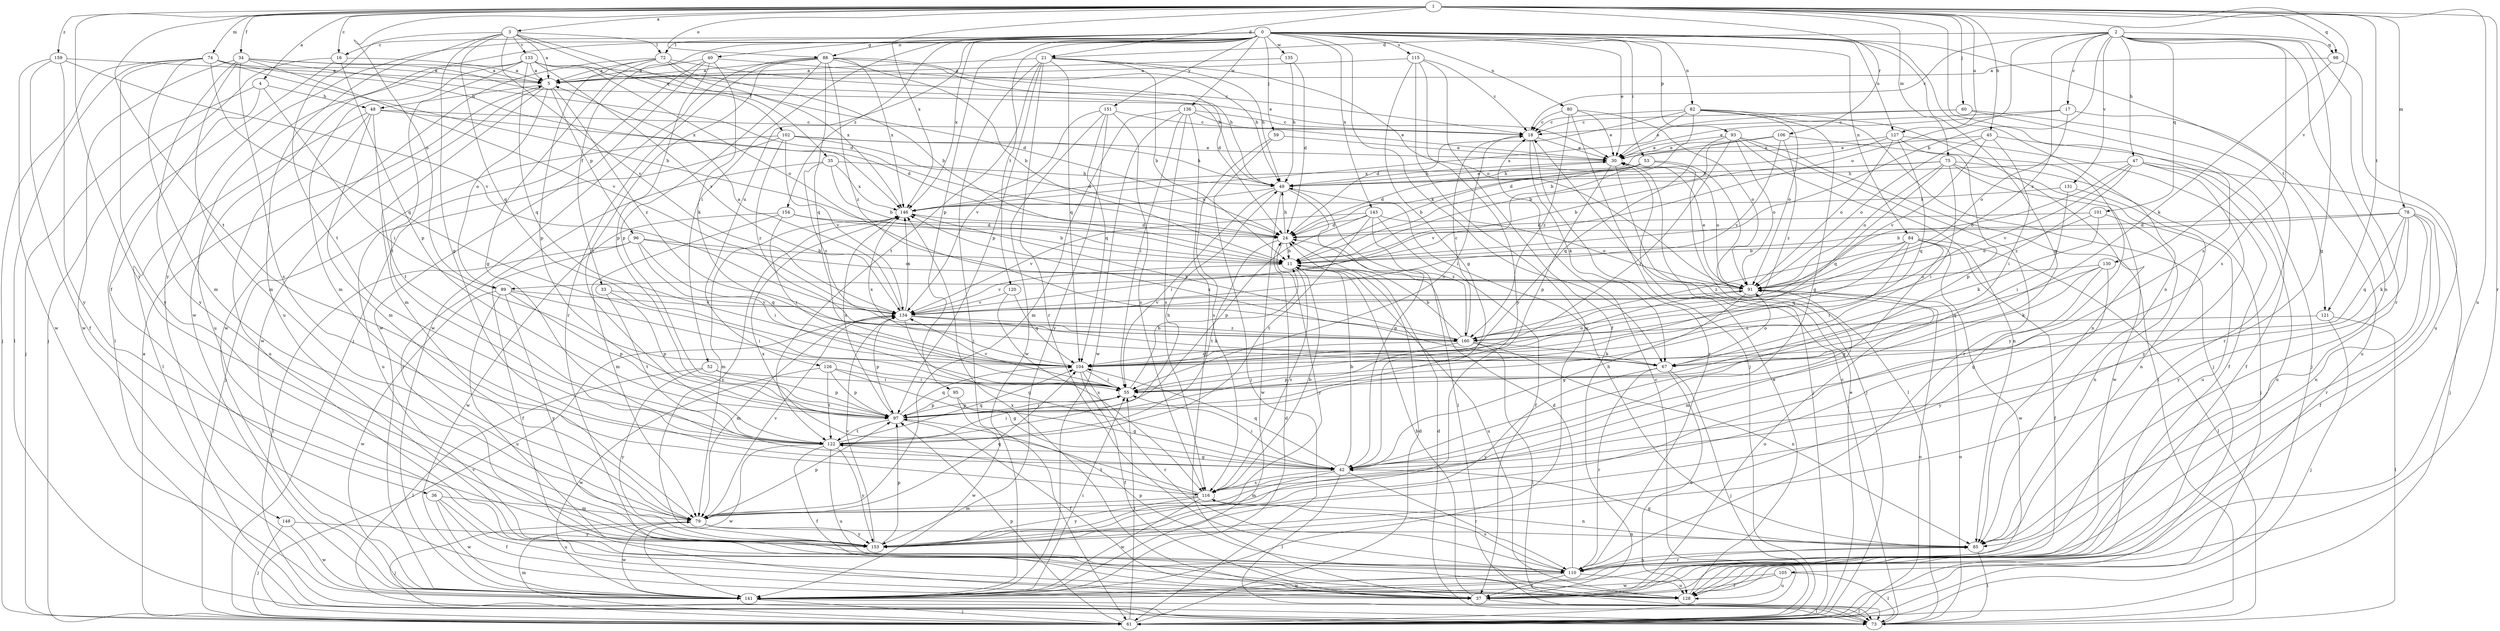 strict digraph  {
0;
1;
2;
3;
4;
5;
11;
16;
17;
18;
21;
24;
30;
33;
34;
35;
36;
37;
40;
42;
45;
47;
48;
49;
52;
53;
55;
59;
60;
61;
67;
72;
73;
74;
75;
78;
79;
80;
82;
84;
85;
88;
89;
91;
93;
95;
96;
97;
98;
101;
102;
104;
105;
106;
110;
115;
116;
120;
121;
122;
126;
127;
128;
130;
131;
133;
134;
135;
136;
141;
143;
146;
148;
151;
153;
154;
159;
160;
0 -> 16  [label=c];
0 -> 30  [label=e];
0 -> 33  [label=f];
0 -> 40  [label=g];
0 -> 42  [label=g];
0 -> 52  [label=i];
0 -> 53  [label=i];
0 -> 59  [label=j];
0 -> 67  [label=k];
0 -> 72  [label=l];
0 -> 80  [label=n];
0 -> 82  [label=n];
0 -> 84  [label=n];
0 -> 85  [label=n];
0 -> 88  [label=o];
0 -> 93  [label=p];
0 -> 95  [label=p];
0 -> 115  [label=s];
0 -> 120  [label=t];
0 -> 121  [label=t];
0 -> 126  [label=u];
0 -> 127  [label=u];
0 -> 135  [label=w];
0 -> 136  [label=w];
0 -> 141  [label=w];
0 -> 143  [label=x];
0 -> 146  [label=x];
0 -> 148  [label=y];
0 -> 151  [label=y];
0 -> 154  [label=z];
1 -> 3  [label=a];
1 -> 4  [label=a];
1 -> 16  [label=c];
1 -> 21  [label=d];
1 -> 34  [label=f];
1 -> 45  [label=h];
1 -> 60  [label=j];
1 -> 74  [label=m];
1 -> 75  [label=m];
1 -> 78  [label=m];
1 -> 88  [label=o];
1 -> 89  [label=o];
1 -> 98  [label=q];
1 -> 105  [label=r];
1 -> 106  [label=r];
1 -> 116  [label=s];
1 -> 121  [label=t];
1 -> 122  [label=t];
1 -> 127  [label=u];
1 -> 128  [label=u];
1 -> 130  [label=v];
1 -> 146  [label=x];
1 -> 153  [label=y];
1 -> 159  [label=z];
2 -> 11  [label=b];
2 -> 17  [label=c];
2 -> 18  [label=c];
2 -> 21  [label=d];
2 -> 42  [label=g];
2 -> 47  [label=h];
2 -> 85  [label=n];
2 -> 89  [label=o];
2 -> 98  [label=q];
2 -> 101  [label=q];
2 -> 110  [label=r];
2 -> 116  [label=s];
2 -> 131  [label=v];
2 -> 160  [label=z];
3 -> 5  [label=a];
3 -> 35  [label=f];
3 -> 42  [label=g];
3 -> 72  [label=l];
3 -> 102  [label=q];
3 -> 104  [label=q];
3 -> 122  [label=t];
3 -> 128  [label=u];
3 -> 133  [label=v];
3 -> 134  [label=v];
4 -> 36  [label=f];
4 -> 48  [label=h];
4 -> 55  [label=i];
4 -> 61  [label=j];
5 -> 48  [label=h];
5 -> 79  [label=m];
5 -> 89  [label=o];
5 -> 96  [label=p];
5 -> 141  [label=w];
5 -> 160  [label=z];
11 -> 91  [label=o];
11 -> 116  [label=s];
11 -> 128  [label=u];
11 -> 134  [label=v];
16 -> 5  [label=a];
16 -> 61  [label=j];
16 -> 73  [label=l];
16 -> 97  [label=p];
17 -> 18  [label=c];
17 -> 30  [label=e];
17 -> 91  [label=o];
17 -> 128  [label=u];
18 -> 30  [label=e];
18 -> 55  [label=i];
18 -> 67  [label=k];
18 -> 110  [label=r];
21 -> 5  [label=a];
21 -> 11  [label=b];
21 -> 49  [label=h];
21 -> 61  [label=j];
21 -> 91  [label=o];
21 -> 97  [label=p];
21 -> 104  [label=q];
21 -> 110  [label=r];
21 -> 122  [label=t];
24 -> 11  [label=b];
24 -> 49  [label=h];
24 -> 122  [label=t];
24 -> 153  [label=y];
30 -> 49  [label=h];
30 -> 61  [label=j];
30 -> 91  [label=o];
30 -> 97  [label=p];
33 -> 97  [label=p];
33 -> 122  [label=t];
33 -> 134  [label=v];
34 -> 5  [label=a];
34 -> 24  [label=d];
34 -> 30  [label=e];
34 -> 79  [label=m];
34 -> 116  [label=s];
34 -> 134  [label=v];
34 -> 141  [label=w];
34 -> 153  [label=y];
35 -> 11  [label=b];
35 -> 49  [label=h];
35 -> 110  [label=r];
35 -> 146  [label=x];
35 -> 160  [label=z];
36 -> 37  [label=f];
36 -> 79  [label=m];
36 -> 128  [label=u];
36 -> 141  [label=w];
37 -> 11  [label=b];
37 -> 73  [label=l];
37 -> 91  [label=o];
37 -> 146  [label=x];
40 -> 5  [label=a];
40 -> 18  [label=c];
40 -> 61  [label=j];
40 -> 67  [label=k];
40 -> 97  [label=p];
40 -> 141  [label=w];
42 -> 11  [label=b];
42 -> 55  [label=i];
42 -> 73  [label=l];
42 -> 79  [label=m];
42 -> 104  [label=q];
42 -> 110  [label=r];
42 -> 116  [label=s];
45 -> 30  [label=e];
45 -> 37  [label=f];
45 -> 55  [label=i];
45 -> 91  [label=o];
45 -> 134  [label=v];
47 -> 49  [label=h];
47 -> 61  [label=j];
47 -> 91  [label=o];
47 -> 128  [label=u];
47 -> 134  [label=v];
47 -> 153  [label=y];
47 -> 160  [label=z];
48 -> 18  [label=c];
48 -> 24  [label=d];
48 -> 73  [label=l];
48 -> 79  [label=m];
48 -> 122  [label=t];
48 -> 128  [label=u];
49 -> 30  [label=e];
49 -> 42  [label=g];
49 -> 55  [label=i];
49 -> 73  [label=l];
49 -> 141  [label=w];
49 -> 146  [label=x];
52 -> 55  [label=i];
52 -> 73  [label=l];
52 -> 97  [label=p];
52 -> 153  [label=y];
53 -> 11  [label=b];
53 -> 24  [label=d];
53 -> 49  [label=h];
53 -> 61  [label=j];
53 -> 73  [label=l];
53 -> 134  [label=v];
55 -> 11  [label=b];
55 -> 97  [label=p];
55 -> 134  [label=v];
59 -> 30  [label=e];
59 -> 61  [label=j];
59 -> 116  [label=s];
60 -> 18  [label=c];
60 -> 61  [label=j];
60 -> 110  [label=r];
60 -> 146  [label=x];
61 -> 5  [label=a];
61 -> 18  [label=c];
61 -> 24  [label=d];
61 -> 30  [label=e];
61 -> 55  [label=i];
61 -> 79  [label=m];
61 -> 91  [label=o];
61 -> 97  [label=p];
61 -> 134  [label=v];
67 -> 61  [label=j];
67 -> 91  [label=o];
67 -> 110  [label=r];
67 -> 128  [label=u];
67 -> 146  [label=x];
67 -> 153  [label=y];
72 -> 5  [label=a];
72 -> 11  [label=b];
72 -> 42  [label=g];
72 -> 49  [label=h];
72 -> 97  [label=p];
72 -> 141  [label=w];
72 -> 146  [label=x];
73 -> 18  [label=c];
73 -> 24  [label=d];
73 -> 91  [label=o];
74 -> 5  [label=a];
74 -> 11  [label=b];
74 -> 61  [label=j];
74 -> 73  [label=l];
74 -> 79  [label=m];
74 -> 104  [label=q];
74 -> 146  [label=x];
74 -> 153  [label=y];
75 -> 11  [label=b];
75 -> 49  [label=h];
75 -> 55  [label=i];
75 -> 61  [label=j];
75 -> 91  [label=o];
75 -> 104  [label=q];
75 -> 128  [label=u];
75 -> 141  [label=w];
78 -> 11  [label=b];
78 -> 24  [label=d];
78 -> 37  [label=f];
78 -> 67  [label=k];
78 -> 85  [label=n];
78 -> 104  [label=q];
78 -> 110  [label=r];
78 -> 153  [label=y];
79 -> 61  [label=j];
79 -> 85  [label=n];
79 -> 97  [label=p];
79 -> 104  [label=q];
79 -> 134  [label=v];
79 -> 141  [label=w];
79 -> 153  [label=y];
80 -> 18  [label=c];
80 -> 30  [label=e];
80 -> 61  [label=j];
80 -> 91  [label=o];
80 -> 160  [label=z];
82 -> 11  [label=b];
82 -> 18  [label=c];
82 -> 24  [label=d];
82 -> 30  [label=e];
82 -> 42  [label=g];
82 -> 61  [label=j];
82 -> 85  [label=n];
82 -> 91  [label=o];
84 -> 11  [label=b];
84 -> 37  [label=f];
84 -> 42  [label=g];
84 -> 55  [label=i];
84 -> 73  [label=l];
84 -> 104  [label=q];
84 -> 141  [label=w];
84 -> 160  [label=z];
85 -> 42  [label=g];
85 -> 49  [label=h];
85 -> 73  [label=l];
85 -> 110  [label=r];
88 -> 5  [label=a];
88 -> 11  [label=b];
88 -> 24  [label=d];
88 -> 49  [label=h];
88 -> 97  [label=p];
88 -> 104  [label=q];
88 -> 110  [label=r];
88 -> 122  [label=t];
88 -> 141  [label=w];
88 -> 146  [label=x];
88 -> 160  [label=z];
89 -> 55  [label=i];
89 -> 97  [label=p];
89 -> 128  [label=u];
89 -> 134  [label=v];
89 -> 141  [label=w];
89 -> 153  [label=y];
91 -> 30  [label=e];
91 -> 42  [label=g];
91 -> 79  [label=m];
91 -> 134  [label=v];
93 -> 30  [label=e];
93 -> 55  [label=i];
93 -> 73  [label=l];
93 -> 85  [label=n];
93 -> 91  [label=o];
93 -> 104  [label=q];
93 -> 110  [label=r];
95 -> 42  [label=g];
95 -> 97  [label=p];
95 -> 141  [label=w];
96 -> 11  [label=b];
96 -> 37  [label=f];
96 -> 55  [label=i];
96 -> 73  [label=l];
96 -> 91  [label=o];
96 -> 104  [label=q];
97 -> 37  [label=f];
97 -> 55  [label=i];
97 -> 104  [label=q];
97 -> 122  [label=t];
97 -> 146  [label=x];
98 -> 5  [label=a];
98 -> 67  [label=k];
98 -> 128  [label=u];
101 -> 24  [label=d];
101 -> 67  [label=k];
101 -> 85  [label=n];
101 -> 91  [label=o];
102 -> 24  [label=d];
102 -> 30  [label=e];
102 -> 49  [label=h];
102 -> 61  [label=j];
102 -> 128  [label=u];
102 -> 134  [label=v];
102 -> 160  [label=z];
104 -> 37  [label=f];
104 -> 55  [label=i];
104 -> 91  [label=o];
104 -> 110  [label=r];
104 -> 146  [label=x];
105 -> 37  [label=f];
105 -> 73  [label=l];
105 -> 128  [label=u];
105 -> 141  [label=w];
106 -> 11  [label=b];
106 -> 30  [label=e];
106 -> 97  [label=p];
106 -> 134  [label=v];
106 -> 146  [label=x];
106 -> 160  [label=z];
110 -> 24  [label=d];
110 -> 37  [label=f];
110 -> 85  [label=n];
110 -> 97  [label=p];
110 -> 116  [label=s];
110 -> 128  [label=u];
110 -> 141  [label=w];
115 -> 5  [label=a];
115 -> 18  [label=c];
115 -> 37  [label=f];
115 -> 42  [label=g];
115 -> 141  [label=w];
115 -> 153  [label=y];
116 -> 11  [label=b];
116 -> 79  [label=m];
116 -> 85  [label=n];
116 -> 122  [label=t];
116 -> 141  [label=w];
116 -> 146  [label=x];
116 -> 153  [label=y];
120 -> 104  [label=q];
120 -> 116  [label=s];
120 -> 134  [label=v];
121 -> 61  [label=j];
121 -> 73  [label=l];
121 -> 160  [label=z];
122 -> 37  [label=f];
122 -> 42  [label=g];
122 -> 49  [label=h];
122 -> 55  [label=i];
122 -> 104  [label=q];
122 -> 128  [label=u];
122 -> 141  [label=w];
122 -> 153  [label=y];
126 -> 42  [label=g];
126 -> 55  [label=i];
126 -> 97  [label=p];
126 -> 122  [label=t];
126 -> 141  [label=w];
127 -> 24  [label=d];
127 -> 30  [label=e];
127 -> 37  [label=f];
127 -> 91  [label=o];
127 -> 104  [label=q];
127 -> 153  [label=y];
128 -> 30  [label=e];
130 -> 42  [label=g];
130 -> 67  [label=k];
130 -> 91  [label=o];
130 -> 104  [label=q];
130 -> 153  [label=y];
131 -> 55  [label=i];
131 -> 85  [label=n];
131 -> 146  [label=x];
133 -> 5  [label=a];
133 -> 24  [label=d];
133 -> 49  [label=h];
133 -> 79  [label=m];
133 -> 91  [label=o];
133 -> 104  [label=q];
133 -> 122  [label=t];
133 -> 128  [label=u];
133 -> 134  [label=v];
134 -> 5  [label=a];
134 -> 42  [label=g];
134 -> 67  [label=k];
134 -> 79  [label=m];
134 -> 97  [label=p];
134 -> 146  [label=x];
134 -> 160  [label=z];
135 -> 5  [label=a];
135 -> 24  [label=d];
135 -> 49  [label=h];
136 -> 18  [label=c];
136 -> 30  [label=e];
136 -> 37  [label=f];
136 -> 55  [label=i];
136 -> 79  [label=m];
136 -> 116  [label=s];
136 -> 141  [label=w];
141 -> 24  [label=d];
141 -> 55  [label=i];
141 -> 61  [label=j];
141 -> 73  [label=l];
143 -> 24  [label=d];
143 -> 37  [label=f];
143 -> 91  [label=o];
143 -> 97  [label=p];
143 -> 122  [label=t];
143 -> 134  [label=v];
143 -> 160  [label=z];
146 -> 24  [label=d];
146 -> 79  [label=m];
146 -> 153  [label=y];
148 -> 61  [label=j];
148 -> 141  [label=w];
148 -> 153  [label=y];
151 -> 18  [label=c];
151 -> 104  [label=q];
151 -> 116  [label=s];
151 -> 134  [label=v];
151 -> 141  [label=w];
151 -> 153  [label=y];
153 -> 97  [label=p];
153 -> 134  [label=v];
154 -> 11  [label=b];
154 -> 24  [label=d];
154 -> 55  [label=i];
154 -> 79  [label=m];
154 -> 141  [label=w];
159 -> 5  [label=a];
159 -> 37  [label=f];
159 -> 134  [label=v];
159 -> 141  [label=w];
159 -> 153  [label=y];
160 -> 11  [label=b];
160 -> 18  [label=c];
160 -> 67  [label=k];
160 -> 73  [label=l];
160 -> 85  [label=n];
160 -> 97  [label=p];
160 -> 104  [label=q];
160 -> 146  [label=x];
}

